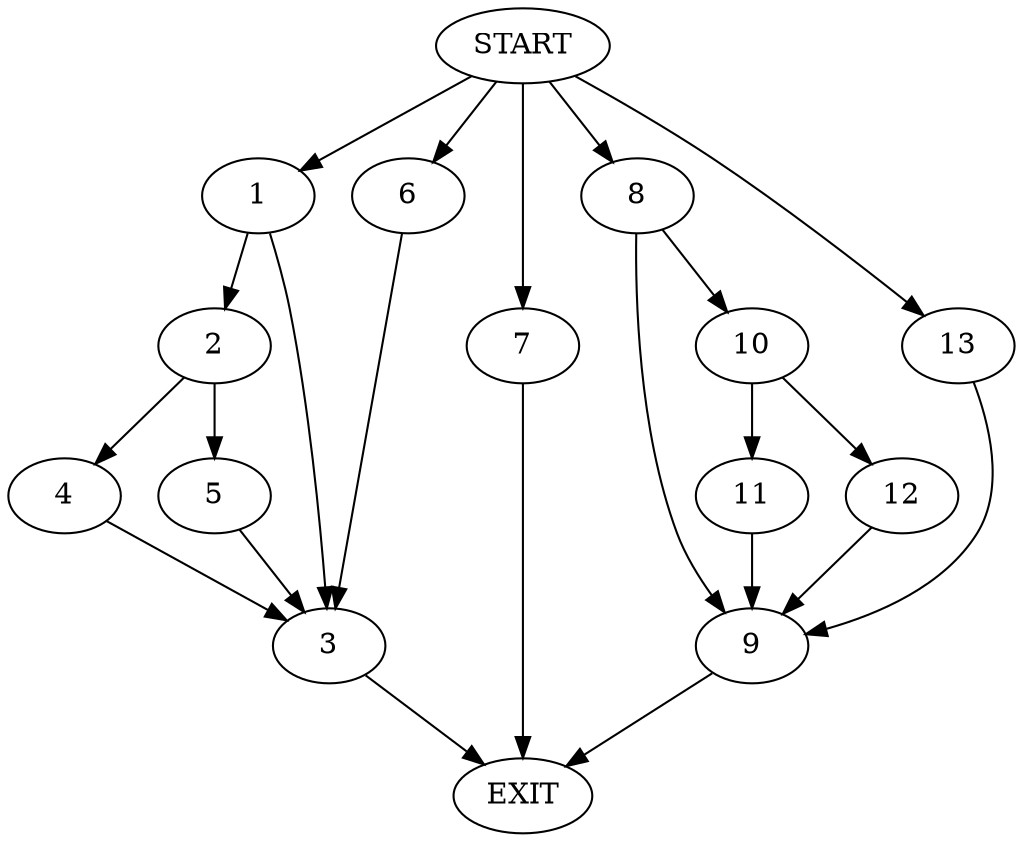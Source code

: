 digraph {
0 [label="START"]
14 [label="EXIT"]
0 -> 1
1 -> 2
1 -> 3
2 -> 4
2 -> 5
3 -> 14
4 -> 3
5 -> 3
0 -> 6
6 -> 3
0 -> 7
7 -> 14
0 -> 8
8 -> 9
8 -> 10
9 -> 14
10 -> 11
10 -> 12
11 -> 9
12 -> 9
0 -> 13
13 -> 9
}
